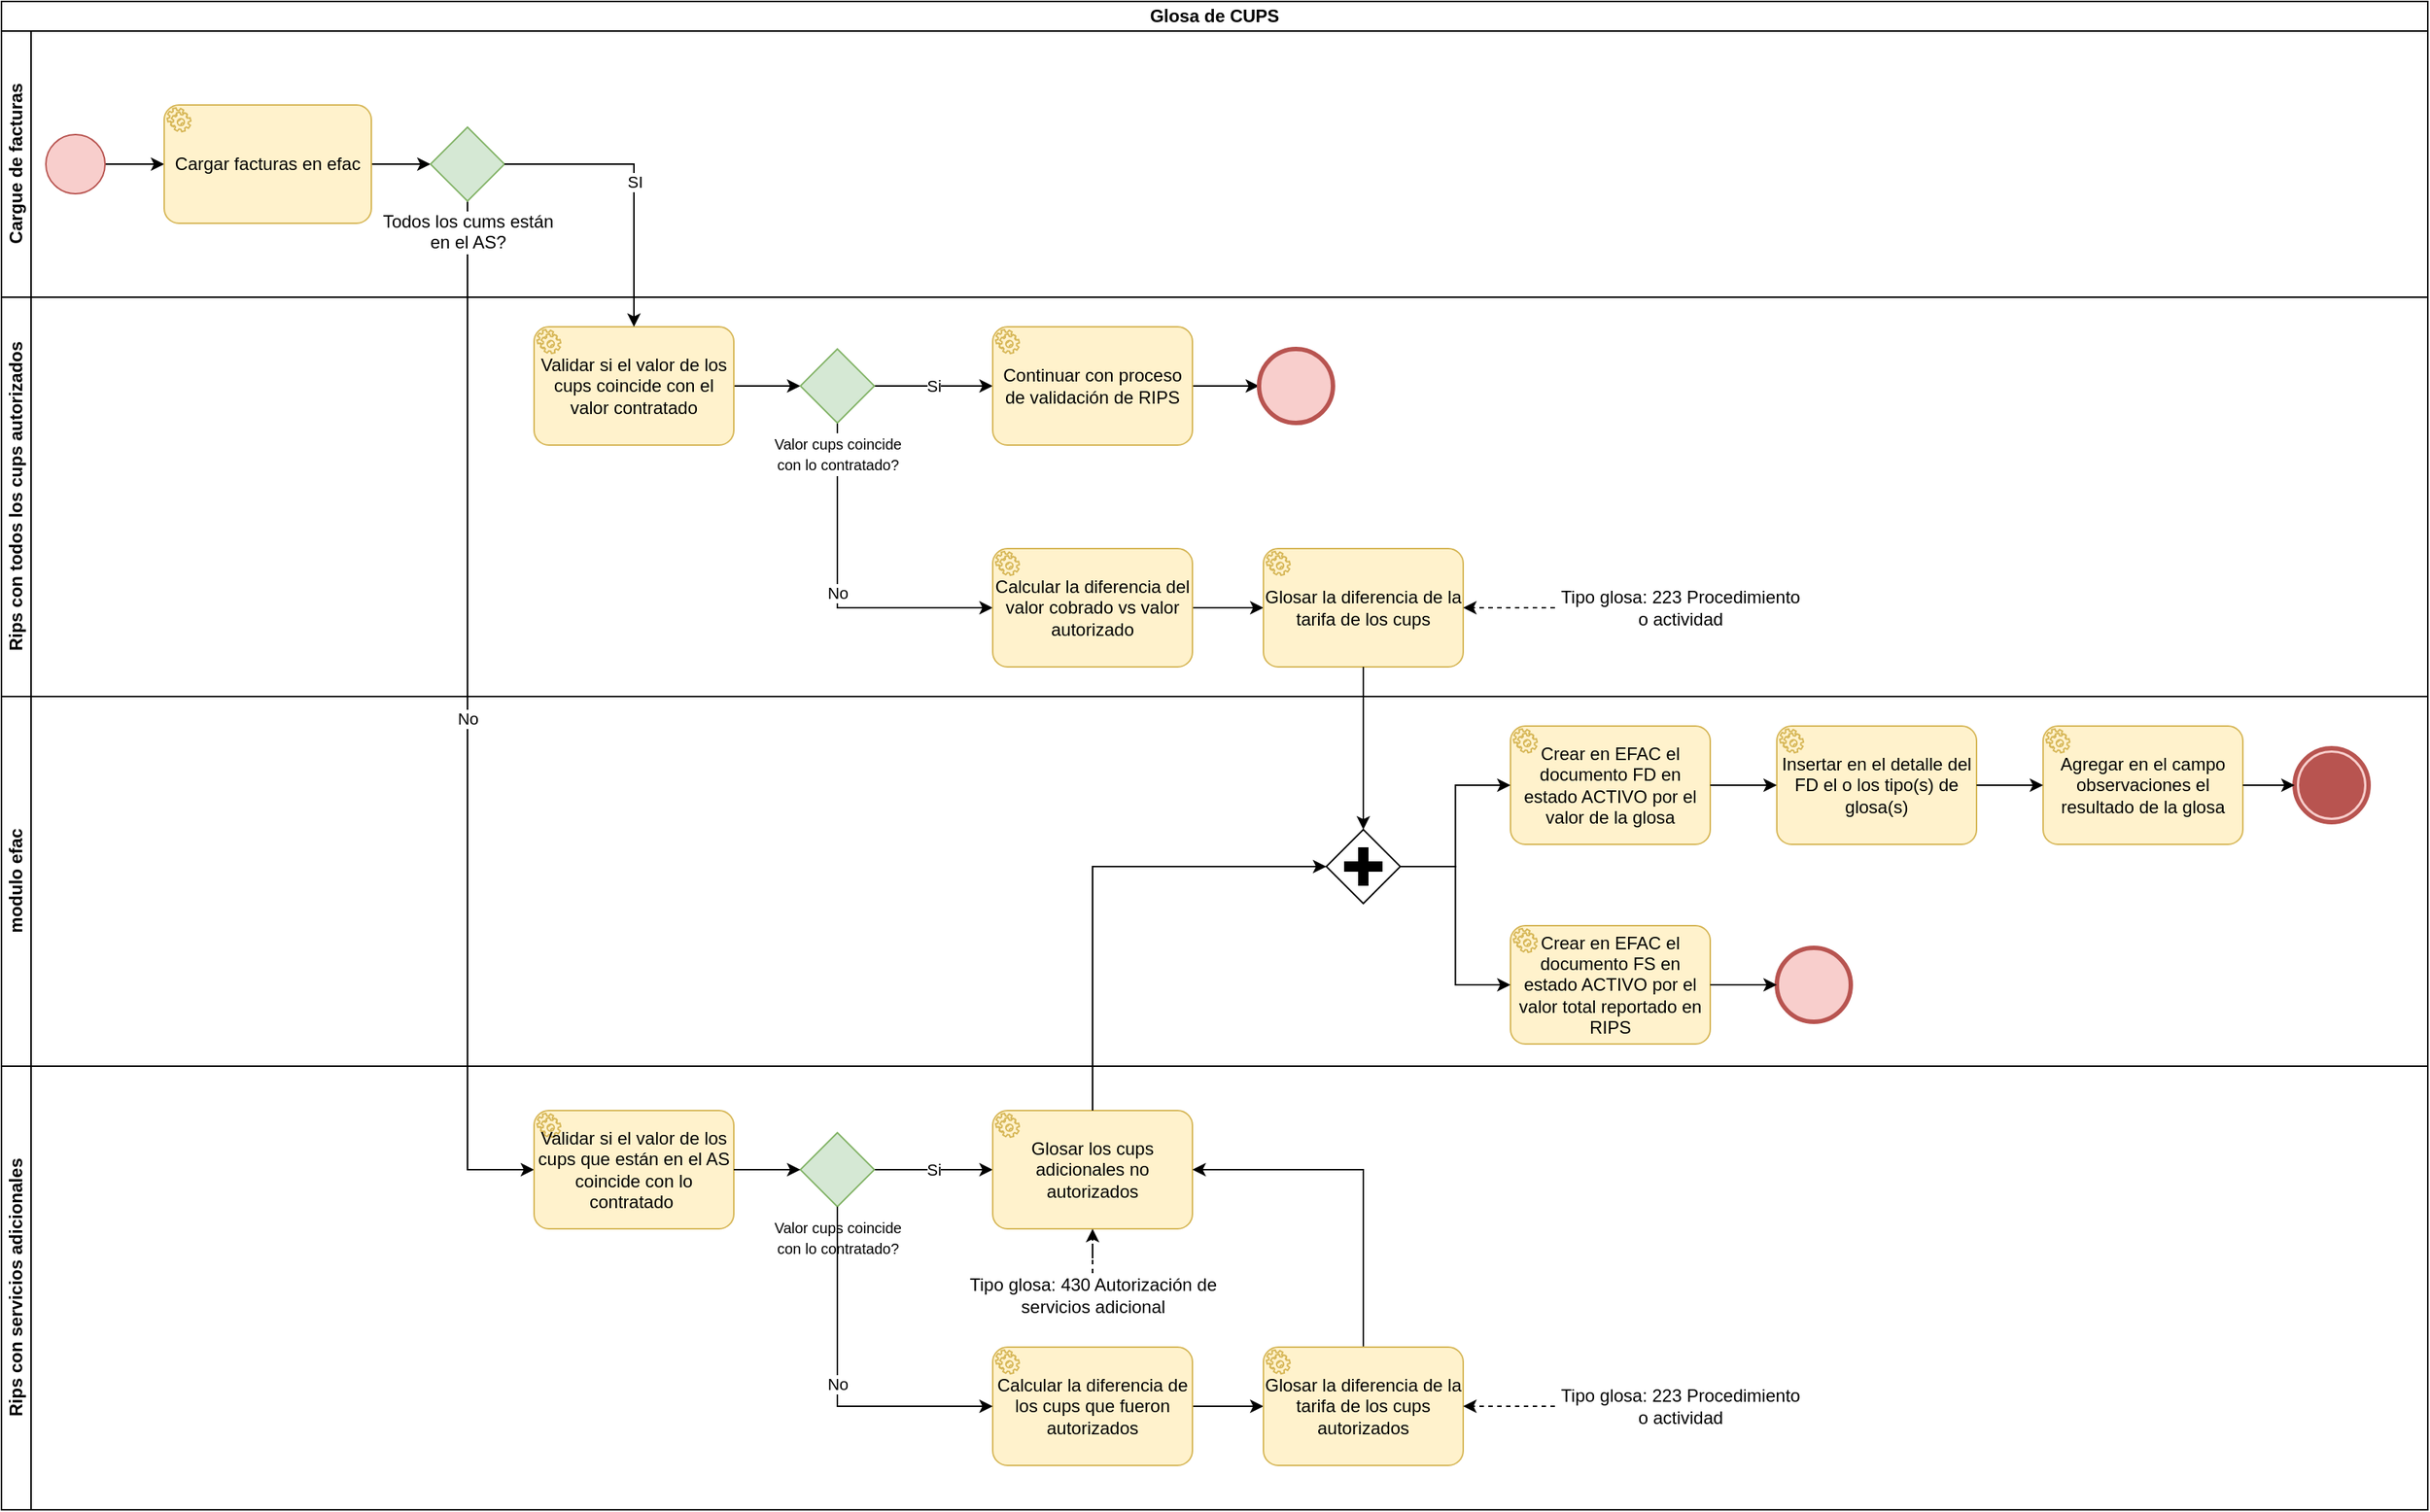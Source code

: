 <mxfile version="21.7.0" type="github">
  <diagram name="Página-1" id="SKrP5Ogb6LURRghhHCP2">
    <mxGraphModel dx="2146" dy="823" grid="1" gridSize="10" guides="1" tooltips="1" connect="1" arrows="1" fold="1" page="1" pageScale="1" pageWidth="1700" pageHeight="1100" math="0" shadow="0">
      <root>
        <mxCell id="0" />
        <mxCell id="1" parent="0" />
        <mxCell id="iDgbX58GDVkkqR7G9HbA-1" value="Glosa de CUPS" style="swimlane;html=1;childLayout=stackLayout;resizeParent=1;resizeParentMax=0;horizontal=1;startSize=20;horizontalStack=0;whiteSpace=wrap;" parent="1" vertex="1">
          <mxGeometry x="30" y="30" width="1640" height="1020" as="geometry" />
        </mxCell>
        <mxCell id="voKNRvu8rPhWnJosz7W9-85" value="No" style="edgeStyle=orthogonalEdgeStyle;rounded=0;orthogonalLoop=1;jettySize=auto;html=1;entryX=0;entryY=0.5;entryDx=0;entryDy=0;entryPerimeter=0;" edge="1" parent="iDgbX58GDVkkqR7G9HbA-1" source="voKNRvu8rPhWnJosz7W9-56" target="voKNRvu8rPhWnJosz7W9-107">
          <mxGeometry relative="1" as="geometry">
            <Array as="points">
              <mxPoint x="315" y="790" />
            </Array>
          </mxGeometry>
        </mxCell>
        <mxCell id="iDgbX58GDVkkqR7G9HbA-2" value="Cargue de facturas" style="swimlane;html=1;startSize=20;horizontal=0;" parent="iDgbX58GDVkkqR7G9HbA-1" vertex="1">
          <mxGeometry y="20" width="1640" height="180" as="geometry" />
        </mxCell>
        <mxCell id="iDgbX58GDVkkqR7G9HbA-3" style="edgeStyle=orthogonalEdgeStyle;rounded=0;orthogonalLoop=1;jettySize=auto;html=1;" parent="iDgbX58GDVkkqR7G9HbA-2" source="iDgbX58GDVkkqR7G9HbA-4" target="iDgbX58GDVkkqR7G9HbA-24" edge="1">
          <mxGeometry relative="1" as="geometry">
            <mxPoint x="100" y="90" as="targetPoint" />
          </mxGeometry>
        </mxCell>
        <mxCell id="iDgbX58GDVkkqR7G9HbA-4" value="" style="points=[[0.145,0.145,0],[0.5,0,0],[0.855,0.145,0],[1,0.5,0],[0.855,0.855,0],[0.5,1,0],[0.145,0.855,0],[0,0.5,0]];shape=mxgraph.bpmn.event;html=1;verticalLabelPosition=bottom;labelBackgroundColor=#ffffff;verticalAlign=top;align=center;perimeter=ellipsePerimeter;outlineConnect=0;aspect=fixed;outline=standard;symbol=general;fillColor=#f8cecc;strokeColor=#b85450;" parent="iDgbX58GDVkkqR7G9HbA-2" vertex="1">
          <mxGeometry x="30" y="70" width="40" height="40" as="geometry" />
        </mxCell>
        <mxCell id="iDgbX58GDVkkqR7G9HbA-23" style="edgeStyle=orthogonalEdgeStyle;rounded=0;orthogonalLoop=1;jettySize=auto;html=1;" parent="iDgbX58GDVkkqR7G9HbA-2" source="iDgbX58GDVkkqR7G9HbA-24" target="voKNRvu8rPhWnJosz7W9-56" edge="1">
          <mxGeometry relative="1" as="geometry">
            <mxPoint x="932" y="90" as="sourcePoint" />
            <mxPoint x="290" y="90" as="targetPoint" />
          </mxGeometry>
        </mxCell>
        <mxCell id="iDgbX58GDVkkqR7G9HbA-24" value="Cargar facturas en efac" style="points=[[0.25,0,0],[0.5,0,0],[0.75,0,0],[1,0.25,0],[1,0.5,0],[1,0.75,0],[0.75,1,0],[0.5,1,0],[0.25,1,0],[0,0.75,0],[0,0.5,0],[0,0.25,0]];shape=mxgraph.bpmn.task;whiteSpace=wrap;rectStyle=rounded;size=10;html=1;container=1;expand=0;collapsible=0;taskMarker=service;fillColor=#fff2cc;strokeColor=#d6b656;" parent="iDgbX58GDVkkqR7G9HbA-2" vertex="1">
          <mxGeometry x="110" y="50" width="140" height="80" as="geometry" />
        </mxCell>
        <mxCell id="voKNRvu8rPhWnJosz7W9-56" value="Todos los cums están&lt;br&gt;en el AS?" style="points=[[0.25,0.25,0],[0.5,0,0],[0.75,0.25,0],[1,0.5,0],[0.75,0.75,0],[0.5,1,0],[0.25,0.75,0],[0,0.5,0]];shape=mxgraph.bpmn.gateway2;html=1;verticalLabelPosition=bottom;labelBackgroundColor=#ffffff;verticalAlign=top;align=center;perimeter=rhombusPerimeter;outlineConnect=0;outline=none;symbol=none;fillColor=#d5e8d4;strokeColor=#82b366;" vertex="1" parent="iDgbX58GDVkkqR7G9HbA-2">
          <mxGeometry x="290" y="65" width="50" height="50" as="geometry" />
        </mxCell>
        <mxCell id="voKNRvu8rPhWnJosz7W9-30" value="Rips con todos los cups autorizados" style="swimlane;html=1;startSize=20;horizontal=0;" vertex="1" parent="iDgbX58GDVkkqR7G9HbA-1">
          <mxGeometry y="200" width="1640" height="270" as="geometry" />
        </mxCell>
        <mxCell id="voKNRvu8rPhWnJosz7W9-35" style="edgeStyle=orthogonalEdgeStyle;rounded=0;orthogonalLoop=1;jettySize=auto;html=1;entryX=0;entryY=0.5;entryDx=0;entryDy=0;entryPerimeter=0;" edge="1" parent="voKNRvu8rPhWnJosz7W9-30" source="voKNRvu8rPhWnJosz7W9-36" target="voKNRvu8rPhWnJosz7W9-52">
          <mxGeometry relative="1" as="geometry" />
        </mxCell>
        <mxCell id="voKNRvu8rPhWnJosz7W9-36" value="Validar si el valor de los cups coincide con el valor contratado" style="points=[[0.25,0,0],[0.5,0,0],[0.75,0,0],[1,0.25,0],[1,0.5,0],[1,0.75,0],[0.75,1,0],[0.5,1,0],[0.25,1,0],[0,0.75,0],[0,0.5,0],[0,0.25,0]];shape=mxgraph.bpmn.task;whiteSpace=wrap;rectStyle=rounded;size=10;html=1;container=1;expand=0;collapsible=0;taskMarker=service;fillColor=#fff2cc;strokeColor=#d6b656;" vertex="1" parent="voKNRvu8rPhWnJosz7W9-30">
          <mxGeometry x="360" y="20" width="135" height="80" as="geometry" />
        </mxCell>
        <mxCell id="voKNRvu8rPhWnJosz7W9-50" value="Si" style="edgeStyle=orthogonalEdgeStyle;rounded=0;orthogonalLoop=1;jettySize=auto;html=1;" edge="1" parent="voKNRvu8rPhWnJosz7W9-30" source="voKNRvu8rPhWnJosz7W9-52" target="voKNRvu8rPhWnJosz7W9-53">
          <mxGeometry relative="1" as="geometry">
            <mxPoint x="1370" y="40" as="targetPoint" />
          </mxGeometry>
        </mxCell>
        <mxCell id="voKNRvu8rPhWnJosz7W9-51" value="No" style="edgeStyle=orthogonalEdgeStyle;rounded=0;orthogonalLoop=1;jettySize=auto;html=1;entryX=0;entryY=0.5;entryDx=0;entryDy=0;entryPerimeter=0;" edge="1" parent="voKNRvu8rPhWnJosz7W9-30" source="voKNRvu8rPhWnJosz7W9-52" target="voKNRvu8rPhWnJosz7W9-55">
          <mxGeometry relative="1" as="geometry">
            <mxPoint x="1285" y="150" as="targetPoint" />
            <Array as="points">
              <mxPoint x="565" y="210" />
            </Array>
          </mxGeometry>
        </mxCell>
        <mxCell id="voKNRvu8rPhWnJosz7W9-52" value="&lt;font style=&quot;font-size: 10px;&quot;&gt;Valor cups coincide&lt;br&gt;con lo contratado?&lt;/font&gt;" style="points=[[0.25,0.25,0],[0.5,0,0],[0.75,0.25,0],[1,0.5,0],[0.75,0.75,0],[0.5,1,0],[0.25,0.75,0],[0,0.5,0]];shape=mxgraph.bpmn.gateway2;html=1;verticalLabelPosition=bottom;labelBackgroundColor=#ffffff;verticalAlign=top;align=center;perimeter=rhombusPerimeter;outlineConnect=0;outline=none;symbol=none;fillColor=#d5e8d4;strokeColor=#82b366;" vertex="1" parent="voKNRvu8rPhWnJosz7W9-30">
          <mxGeometry x="540" y="35" width="50" height="50" as="geometry" />
        </mxCell>
        <mxCell id="voKNRvu8rPhWnJosz7W9-87" style="edgeStyle=orthogonalEdgeStyle;rounded=0;orthogonalLoop=1;jettySize=auto;html=1;" edge="1" parent="voKNRvu8rPhWnJosz7W9-30" source="voKNRvu8rPhWnJosz7W9-53" target="voKNRvu8rPhWnJosz7W9-86">
          <mxGeometry relative="1" as="geometry" />
        </mxCell>
        <mxCell id="voKNRvu8rPhWnJosz7W9-53" value="Continuar con proceso de validación de RIPS" style="points=[[0.25,0,0],[0.5,0,0],[0.75,0,0],[1,0.25,0],[1,0.5,0],[1,0.75,0],[0.75,1,0],[0.5,1,0],[0.25,1,0],[0,0.75,0],[0,0.5,0],[0,0.25,0]];shape=mxgraph.bpmn.task;whiteSpace=wrap;rectStyle=rounded;size=10;html=1;container=1;expand=0;collapsible=0;taskMarker=service;fillColor=#fff2cc;strokeColor=#d6b656;" vertex="1" parent="voKNRvu8rPhWnJosz7W9-30">
          <mxGeometry x="670" y="20" width="135" height="80" as="geometry" />
        </mxCell>
        <mxCell id="voKNRvu8rPhWnJosz7W9-117" style="edgeStyle=orthogonalEdgeStyle;rounded=0;orthogonalLoop=1;jettySize=auto;html=1;" edge="1" parent="voKNRvu8rPhWnJosz7W9-30" source="voKNRvu8rPhWnJosz7W9-55" target="voKNRvu8rPhWnJosz7W9-118">
          <mxGeometry relative="1" as="geometry">
            <mxPoint x="910" y="210" as="targetPoint" />
          </mxGeometry>
        </mxCell>
        <mxCell id="voKNRvu8rPhWnJosz7W9-55" value="Calcular la diferencia del valor cobrado vs valor autorizado" style="points=[[0.25,0,0],[0.5,0,0],[0.75,0,0],[1,0.25,0],[1,0.5,0],[1,0.75,0],[0.75,1,0],[0.5,1,0],[0.25,1,0],[0,0.75,0],[0,0.5,0],[0,0.25,0]];shape=mxgraph.bpmn.task;whiteSpace=wrap;rectStyle=rounded;size=10;html=1;container=1;expand=0;collapsible=0;taskMarker=service;fillColor=#fff2cc;strokeColor=#d6b656;" vertex="1" parent="voKNRvu8rPhWnJosz7W9-30">
          <mxGeometry x="670" y="170" width="135" height="80" as="geometry" />
        </mxCell>
        <mxCell id="voKNRvu8rPhWnJosz7W9-86" value="" style="points=[[0.145,0.145,0],[0.5,0,0],[0.855,0.145,0],[1,0.5,0],[0.855,0.855,0],[0.5,1,0],[0.145,0.855,0],[0,0.5,0]];shape=mxgraph.bpmn.event;html=1;verticalLabelPosition=bottom;labelBackgroundColor=#ffffff;verticalAlign=top;align=center;perimeter=ellipsePerimeter;outlineConnect=0;aspect=fixed;outline=end;symbol=terminate2;fillColor=#f8cecc;strokeColor=#b85450;" vertex="1" parent="voKNRvu8rPhWnJosz7W9-30">
          <mxGeometry x="850" y="35" width="50" height="50" as="geometry" />
        </mxCell>
        <mxCell id="voKNRvu8rPhWnJosz7W9-118" value="Glosar la diferencia de la tarifa de los cups" style="points=[[0.25,0,0],[0.5,0,0],[0.75,0,0],[1,0.25,0],[1,0.5,0],[1,0.75,0],[0.75,1,0],[0.5,1,0],[0.25,1,0],[0,0.75,0],[0,0.5,0],[0,0.25,0]];shape=mxgraph.bpmn.task;whiteSpace=wrap;rectStyle=rounded;size=10;html=1;container=1;expand=0;collapsible=0;taskMarker=service;fillColor=#fff2cc;strokeColor=#d6b656;" vertex="1" parent="voKNRvu8rPhWnJosz7W9-30">
          <mxGeometry x="853" y="170" width="135" height="80" as="geometry" />
        </mxCell>
        <mxCell id="voKNRvu8rPhWnJosz7W9-120" style="edgeStyle=orthogonalEdgeStyle;rounded=0;orthogonalLoop=1;jettySize=auto;html=1;dashed=1;" edge="1" parent="voKNRvu8rPhWnJosz7W9-30" source="voKNRvu8rPhWnJosz7W9-103" target="voKNRvu8rPhWnJosz7W9-118">
          <mxGeometry relative="1" as="geometry" />
        </mxCell>
        <mxCell id="voKNRvu8rPhWnJosz7W9-103" value="Tipo glosa: 223 Procedimiento o actividad" style="text;html=1;strokeColor=none;fillColor=none;align=center;verticalAlign=middle;whiteSpace=wrap;rounded=0;" vertex="1" parent="voKNRvu8rPhWnJosz7W9-30">
          <mxGeometry x="1050" y="195" width="170" height="30" as="geometry" />
        </mxCell>
        <mxCell id="voKNRvu8rPhWnJosz7W9-57" value="modulo efac" style="swimlane;html=1;startSize=20;horizontal=0;" vertex="1" parent="iDgbX58GDVkkqR7G9HbA-1">
          <mxGeometry y="470" width="1640" height="250" as="geometry" />
        </mxCell>
        <mxCell id="voKNRvu8rPhWnJosz7W9-90" value="Crear en EFAC el documento FD en estado ACTIVO por el valor de la glosa" style="points=[[0.25,0,0],[0.5,0,0],[0.75,0,0],[1,0.25,0],[1,0.5,0],[1,0.75,0],[0.75,1,0],[0.5,1,0],[0.25,1,0],[0,0.75,0],[0,0.5,0],[0,0.25,0]];shape=mxgraph.bpmn.task;whiteSpace=wrap;rectStyle=rounded;size=10;html=1;container=1;expand=0;collapsible=0;taskMarker=service;fillColor=#fff2cc;strokeColor=#d6b656;" vertex="1" parent="voKNRvu8rPhWnJosz7W9-57">
          <mxGeometry x="1020" y="20" width="135" height="80" as="geometry" />
        </mxCell>
        <mxCell id="voKNRvu8rPhWnJosz7W9-93" value="Crear en EFAC el documento FS en estado ACTIVO por el valor total reportado en RIPS" style="points=[[0.25,0,0],[0.5,0,0],[0.75,0,0],[1,0.25,0],[1,0.5,0],[1,0.75,0],[0.75,1,0],[0.5,1,0],[0.25,1,0],[0,0.75,0],[0,0.5,0],[0,0.25,0]];shape=mxgraph.bpmn.task;whiteSpace=wrap;rectStyle=rounded;size=10;html=1;container=1;expand=0;collapsible=0;taskMarker=service;fillColor=#fff2cc;strokeColor=#d6b656;" vertex="1" parent="voKNRvu8rPhWnJosz7W9-57">
          <mxGeometry x="1020" y="155" width="135" height="80" as="geometry" />
        </mxCell>
        <mxCell id="voKNRvu8rPhWnJosz7W9-95" value="Insertar en el detalle del FD el o los tipo(s) de glosa(s)" style="points=[[0.25,0,0],[0.5,0,0],[0.75,0,0],[1,0.25,0],[1,0.5,0],[1,0.75,0],[0.75,1,0],[0.5,1,0],[0.25,1,0],[0,0.75,0],[0,0.5,0],[0,0.25,0]];shape=mxgraph.bpmn.task;whiteSpace=wrap;rectStyle=rounded;size=10;html=1;container=1;expand=0;collapsible=0;taskMarker=service;fillColor=#fff2cc;strokeColor=#d6b656;" vertex="1" parent="voKNRvu8rPhWnJosz7W9-57">
          <mxGeometry x="1200" y="20" width="135" height="80" as="geometry" />
        </mxCell>
        <mxCell id="voKNRvu8rPhWnJosz7W9-96" style="edgeStyle=orthogonalEdgeStyle;rounded=0;orthogonalLoop=1;jettySize=auto;html=1;entryX=0;entryY=0.5;entryDx=0;entryDy=0;entryPerimeter=0;" edge="1" parent="voKNRvu8rPhWnJosz7W9-57" source="voKNRvu8rPhWnJosz7W9-90" target="voKNRvu8rPhWnJosz7W9-95">
          <mxGeometry relative="1" as="geometry" />
        </mxCell>
        <mxCell id="voKNRvu8rPhWnJosz7W9-97" value="Agregar en el campo observaciones el resultado de la glosa" style="points=[[0.25,0,0],[0.5,0,0],[0.75,0,0],[1,0.25,0],[1,0.5,0],[1,0.75,0],[0.75,1,0],[0.5,1,0],[0.25,1,0],[0,0.75,0],[0,0.5,0],[0,0.25,0]];shape=mxgraph.bpmn.task;whiteSpace=wrap;rectStyle=rounded;size=10;html=1;container=1;expand=0;collapsible=0;taskMarker=service;fillColor=#fff2cc;strokeColor=#d6b656;" vertex="1" parent="voKNRvu8rPhWnJosz7W9-57">
          <mxGeometry x="1380" y="20" width="135" height="80" as="geometry" />
        </mxCell>
        <mxCell id="voKNRvu8rPhWnJosz7W9-98" style="edgeStyle=orthogonalEdgeStyle;rounded=0;orthogonalLoop=1;jettySize=auto;html=1;" edge="1" parent="voKNRvu8rPhWnJosz7W9-57" source="voKNRvu8rPhWnJosz7W9-95" target="voKNRvu8rPhWnJosz7W9-97">
          <mxGeometry relative="1" as="geometry" />
        </mxCell>
        <mxCell id="voKNRvu8rPhWnJosz7W9-99" value="" style="points=[[0.145,0.145,0],[0.5,0,0],[0.855,0.145,0],[1,0.5,0],[0.855,0.855,0],[0.5,1,0],[0.145,0.855,0],[0,0.5,0]];shape=mxgraph.bpmn.event;html=1;verticalLabelPosition=bottom;labelBackgroundColor=#ffffff;verticalAlign=top;align=center;perimeter=ellipsePerimeter;outlineConnect=0;aspect=fixed;outline=end;symbol=terminate;fillColor=#f8cecc;strokeColor=#b85450;" vertex="1" parent="voKNRvu8rPhWnJosz7W9-57">
          <mxGeometry x="1550" y="35" width="50" height="50" as="geometry" />
        </mxCell>
        <mxCell id="voKNRvu8rPhWnJosz7W9-100" style="edgeStyle=orthogonalEdgeStyle;rounded=0;orthogonalLoop=1;jettySize=auto;html=1;entryX=0;entryY=0.5;entryDx=0;entryDy=0;entryPerimeter=0;" edge="1" parent="voKNRvu8rPhWnJosz7W9-57" source="voKNRvu8rPhWnJosz7W9-97" target="voKNRvu8rPhWnJosz7W9-99">
          <mxGeometry relative="1" as="geometry" />
        </mxCell>
        <mxCell id="voKNRvu8rPhWnJosz7W9-102" value="" style="points=[[0.145,0.145,0],[0.5,0,0],[0.855,0.145,0],[1,0.5,0],[0.855,0.855,0],[0.5,1,0],[0.145,0.855,0],[0,0.5,0]];shape=mxgraph.bpmn.event;html=1;verticalLabelPosition=bottom;labelBackgroundColor=#ffffff;verticalAlign=top;align=center;perimeter=ellipsePerimeter;outlineConnect=0;aspect=fixed;outline=end;symbol=terminate2;fillColor=#f8cecc;strokeColor=#b85450;" vertex="1" parent="voKNRvu8rPhWnJosz7W9-57">
          <mxGeometry x="1200" y="170" width="50" height="50" as="geometry" />
        </mxCell>
        <mxCell id="voKNRvu8rPhWnJosz7W9-101" style="edgeStyle=orthogonalEdgeStyle;rounded=0;orthogonalLoop=1;jettySize=auto;html=1;entryX=0;entryY=0.5;entryDx=0;entryDy=0;entryPerimeter=0;" edge="1" parent="voKNRvu8rPhWnJosz7W9-57" source="voKNRvu8rPhWnJosz7W9-93" target="voKNRvu8rPhWnJosz7W9-102">
          <mxGeometry relative="1" as="geometry">
            <mxPoint x="1200" y="195" as="targetPoint" />
          </mxGeometry>
        </mxCell>
        <mxCell id="voKNRvu8rPhWnJosz7W9-91" value="" style="points=[[0.25,0.25,0],[0.5,0,0],[0.75,0.25,0],[1,0.5,0],[0.75,0.75,0],[0.5,1,0],[0.25,0.75,0],[0,0.5,0]];shape=mxgraph.bpmn.gateway2;html=1;verticalLabelPosition=bottom;labelBackgroundColor=#ffffff;verticalAlign=top;align=center;perimeter=rhombusPerimeter;outlineConnect=0;outline=none;symbol=none;gwType=parallel;" vertex="1" parent="voKNRvu8rPhWnJosz7W9-57">
          <mxGeometry x="895.5" y="90" width="50" height="50" as="geometry" />
        </mxCell>
        <mxCell id="voKNRvu8rPhWnJosz7W9-92" style="edgeStyle=orthogonalEdgeStyle;rounded=0;orthogonalLoop=1;jettySize=auto;html=1;entryX=0;entryY=0.5;entryDx=0;entryDy=0;entryPerimeter=0;" edge="1" parent="voKNRvu8rPhWnJosz7W9-57" source="voKNRvu8rPhWnJosz7W9-91" target="voKNRvu8rPhWnJosz7W9-90">
          <mxGeometry relative="1" as="geometry" />
        </mxCell>
        <mxCell id="voKNRvu8rPhWnJosz7W9-94" style="edgeStyle=orthogonalEdgeStyle;rounded=0;orthogonalLoop=1;jettySize=auto;html=1;entryX=0;entryY=0.5;entryDx=0;entryDy=0;entryPerimeter=0;" edge="1" parent="voKNRvu8rPhWnJosz7W9-57" source="voKNRvu8rPhWnJosz7W9-91" target="voKNRvu8rPhWnJosz7W9-93">
          <mxGeometry relative="1" as="geometry" />
        </mxCell>
        <mxCell id="voKNRvu8rPhWnJosz7W9-84" value="SI" style="edgeStyle=orthogonalEdgeStyle;rounded=0;orthogonalLoop=1;jettySize=auto;html=1;" edge="1" parent="iDgbX58GDVkkqR7G9HbA-1" source="voKNRvu8rPhWnJosz7W9-56" target="voKNRvu8rPhWnJosz7W9-36">
          <mxGeometry relative="1" as="geometry" />
        </mxCell>
        <mxCell id="voKNRvu8rPhWnJosz7W9-105" value="Rips con servicios adicionales" style="swimlane;html=1;startSize=20;horizontal=0;" vertex="1" parent="iDgbX58GDVkkqR7G9HbA-1">
          <mxGeometry y="720" width="1640" height="300" as="geometry" />
        </mxCell>
        <mxCell id="voKNRvu8rPhWnJosz7W9-106" value="Si" style="edgeStyle=orthogonalEdgeStyle;rounded=0;orthogonalLoop=1;jettySize=auto;html=1;entryX=0;entryY=0.5;entryDx=0;entryDy=0;entryPerimeter=0;" edge="1" parent="voKNRvu8rPhWnJosz7W9-105" source="voKNRvu8rPhWnJosz7W9-110" target="voKNRvu8rPhWnJosz7W9-109">
          <mxGeometry relative="1" as="geometry">
            <mxPoint x="1370" y="20" as="targetPoint" />
            <Array as="points">
              <mxPoint x="610" y="70" />
              <mxPoint x="610" y="70" />
            </Array>
          </mxGeometry>
        </mxCell>
        <mxCell id="voKNRvu8rPhWnJosz7W9-107" value="Validar si el valor de los cups que están en el AS coincide con lo contratado&amp;nbsp;" style="points=[[0.25,0,0],[0.5,0,0],[0.75,0,0],[1,0.25,0],[1,0.5,0],[1,0.75,0],[0.75,1,0],[0.5,1,0],[0.25,1,0],[0,0.75,0],[0,0.5,0],[0,0.25,0]];shape=mxgraph.bpmn.task;whiteSpace=wrap;rectStyle=rounded;size=10;html=1;container=1;expand=0;collapsible=0;taskMarker=service;fillColor=#fff2cc;strokeColor=#d6b656;" vertex="1" parent="voKNRvu8rPhWnJosz7W9-105">
          <mxGeometry x="360" y="30" width="135" height="80" as="geometry" />
        </mxCell>
        <mxCell id="voKNRvu8rPhWnJosz7W9-114" style="edgeStyle=orthogonalEdgeStyle;rounded=0;orthogonalLoop=1;jettySize=auto;html=1;" edge="1" parent="voKNRvu8rPhWnJosz7W9-105" source="voKNRvu8rPhWnJosz7W9-108" target="voKNRvu8rPhWnJosz7W9-115">
          <mxGeometry relative="1" as="geometry">
            <mxPoint x="860" y="230" as="targetPoint" />
          </mxGeometry>
        </mxCell>
        <mxCell id="voKNRvu8rPhWnJosz7W9-108" value="Calcular la diferencia de los cups que fueron autorizados" style="points=[[0.25,0,0],[0.5,0,0],[0.75,0,0],[1,0.25,0],[1,0.5,0],[1,0.75,0],[0.75,1,0],[0.5,1,0],[0.25,1,0],[0,0.75,0],[0,0.5,0],[0,0.25,0]];shape=mxgraph.bpmn.task;whiteSpace=wrap;rectStyle=rounded;size=10;html=1;container=1;expand=0;collapsible=0;taskMarker=service;fillColor=#fff2cc;strokeColor=#d6b656;" vertex="1" parent="voKNRvu8rPhWnJosz7W9-105">
          <mxGeometry x="670" y="190" width="135" height="80" as="geometry" />
        </mxCell>
        <mxCell id="voKNRvu8rPhWnJosz7W9-109" value="Glosar los cups adicionales no autorizados" style="points=[[0.25,0,0],[0.5,0,0],[0.75,0,0],[1,0.25,0],[1,0.5,0],[1,0.75,0],[0.75,1,0],[0.5,1,0],[0.25,1,0],[0,0.75,0],[0,0.5,0],[0,0.25,0]];shape=mxgraph.bpmn.task;whiteSpace=wrap;rectStyle=rounded;size=10;html=1;container=1;expand=0;collapsible=0;taskMarker=service;fillColor=#fff2cc;strokeColor=#d6b656;" vertex="1" parent="voKNRvu8rPhWnJosz7W9-105">
          <mxGeometry x="670" y="30" width="135" height="80" as="geometry" />
        </mxCell>
        <mxCell id="voKNRvu8rPhWnJosz7W9-110" value="&lt;font style=&quot;font-size: 10px;&quot;&gt;Valor cups coincide&lt;br&gt;con lo contratado?&lt;/font&gt;" style="points=[[0.25,0.25,0],[0.5,0,0],[0.75,0.25,0],[1,0.5,0],[0.75,0.75,0],[0.5,1,0],[0.25,0.75,0],[0,0.5,0]];shape=mxgraph.bpmn.gateway2;html=1;verticalLabelPosition=bottom;labelBackgroundColor=#ffffff;verticalAlign=top;align=center;perimeter=rhombusPerimeter;outlineConnect=0;outline=none;symbol=none;fillColor=#d5e8d4;strokeColor=#82b366;" vertex="1" parent="voKNRvu8rPhWnJosz7W9-105">
          <mxGeometry x="540" y="45" width="50" height="50" as="geometry" />
        </mxCell>
        <mxCell id="voKNRvu8rPhWnJosz7W9-111" style="edgeStyle=orthogonalEdgeStyle;rounded=0;orthogonalLoop=1;jettySize=auto;html=1;entryX=0;entryY=0.5;entryDx=0;entryDy=0;entryPerimeter=0;" edge="1" parent="voKNRvu8rPhWnJosz7W9-105" source="voKNRvu8rPhWnJosz7W9-107" target="voKNRvu8rPhWnJosz7W9-110">
          <mxGeometry relative="1" as="geometry">
            <mxPoint x="1260" y="20" as="targetPoint" />
          </mxGeometry>
        </mxCell>
        <mxCell id="voKNRvu8rPhWnJosz7W9-112" value="No" style="edgeStyle=orthogonalEdgeStyle;rounded=0;orthogonalLoop=1;jettySize=auto;html=1;entryX=0;entryY=0.5;entryDx=0;entryDy=0;entryPerimeter=0;exitX=0.5;exitY=1;exitDx=0;exitDy=0;exitPerimeter=0;" edge="1" parent="voKNRvu8rPhWnJosz7W9-105" source="voKNRvu8rPhWnJosz7W9-110" target="voKNRvu8rPhWnJosz7W9-108">
          <mxGeometry relative="1" as="geometry">
            <mxPoint x="1285" y="-90" as="targetPoint" />
            <Array as="points">
              <mxPoint x="565" y="230" />
            </Array>
          </mxGeometry>
        </mxCell>
        <mxCell id="voKNRvu8rPhWnJosz7W9-116" style="edgeStyle=orthogonalEdgeStyle;rounded=0;orthogonalLoop=1;jettySize=auto;html=1;entryX=1;entryY=0.5;entryDx=0;entryDy=0;entryPerimeter=0;" edge="1" parent="voKNRvu8rPhWnJosz7W9-105" source="voKNRvu8rPhWnJosz7W9-115" target="voKNRvu8rPhWnJosz7W9-109">
          <mxGeometry relative="1" as="geometry">
            <Array as="points">
              <mxPoint x="921" y="70" />
            </Array>
          </mxGeometry>
        </mxCell>
        <mxCell id="voKNRvu8rPhWnJosz7W9-115" value="Glosar la diferencia de la tarifa de los cups autorizados" style="points=[[0.25,0,0],[0.5,0,0],[0.75,0,0],[1,0.25,0],[1,0.5,0],[1,0.75,0],[0.75,1,0],[0.5,1,0],[0.25,1,0],[0,0.75,0],[0,0.5,0],[0,0.25,0]];shape=mxgraph.bpmn.task;whiteSpace=wrap;rectStyle=rounded;size=10;html=1;container=1;expand=0;collapsible=0;taskMarker=service;fillColor=#fff2cc;strokeColor=#d6b656;" vertex="1" parent="voKNRvu8rPhWnJosz7W9-105">
          <mxGeometry x="853" y="190" width="135" height="80" as="geometry" />
        </mxCell>
        <mxCell id="voKNRvu8rPhWnJosz7W9-122" style="edgeStyle=orthogonalEdgeStyle;rounded=0;orthogonalLoop=1;jettySize=auto;html=1;dashed=1;" edge="1" parent="voKNRvu8rPhWnJosz7W9-105" source="voKNRvu8rPhWnJosz7W9-121" target="voKNRvu8rPhWnJosz7W9-115">
          <mxGeometry relative="1" as="geometry" />
        </mxCell>
        <mxCell id="voKNRvu8rPhWnJosz7W9-121" value="Tipo glosa: 223 Procedimiento o actividad" style="text;html=1;strokeColor=none;fillColor=none;align=center;verticalAlign=middle;whiteSpace=wrap;rounded=0;" vertex="1" parent="voKNRvu8rPhWnJosz7W9-105">
          <mxGeometry x="1050" y="215" width="170" height="30" as="geometry" />
        </mxCell>
        <mxCell id="voKNRvu8rPhWnJosz7W9-124" style="edgeStyle=orthogonalEdgeStyle;rounded=0;orthogonalLoop=1;jettySize=auto;html=1;dashed=1;" edge="1" parent="voKNRvu8rPhWnJosz7W9-105" source="voKNRvu8rPhWnJosz7W9-123" target="voKNRvu8rPhWnJosz7W9-109">
          <mxGeometry relative="1" as="geometry" />
        </mxCell>
        <mxCell id="voKNRvu8rPhWnJosz7W9-123" value="Tipo glosa: 430 Autorización de servicios adicional" style="text;html=1;strokeColor=none;fillColor=none;align=center;verticalAlign=middle;whiteSpace=wrap;rounded=0;" vertex="1" parent="voKNRvu8rPhWnJosz7W9-105">
          <mxGeometry x="652.5" y="140" width="170" height="30" as="geometry" />
        </mxCell>
        <mxCell id="voKNRvu8rPhWnJosz7W9-113" style="edgeStyle=orthogonalEdgeStyle;rounded=0;orthogonalLoop=1;jettySize=auto;html=1;entryX=0;entryY=0.5;entryDx=0;entryDy=0;entryPerimeter=0;" edge="1" parent="iDgbX58GDVkkqR7G9HbA-1" source="voKNRvu8rPhWnJosz7W9-109" target="voKNRvu8rPhWnJosz7W9-91">
          <mxGeometry relative="1" as="geometry">
            <Array as="points">
              <mxPoint x="738" y="585" />
            </Array>
          </mxGeometry>
        </mxCell>
        <mxCell id="voKNRvu8rPhWnJosz7W9-125" style="edgeStyle=orthogonalEdgeStyle;rounded=0;orthogonalLoop=1;jettySize=auto;html=1;" edge="1" parent="iDgbX58GDVkkqR7G9HbA-1" source="voKNRvu8rPhWnJosz7W9-118" target="voKNRvu8rPhWnJosz7W9-91">
          <mxGeometry relative="1" as="geometry" />
        </mxCell>
      </root>
    </mxGraphModel>
  </diagram>
</mxfile>
